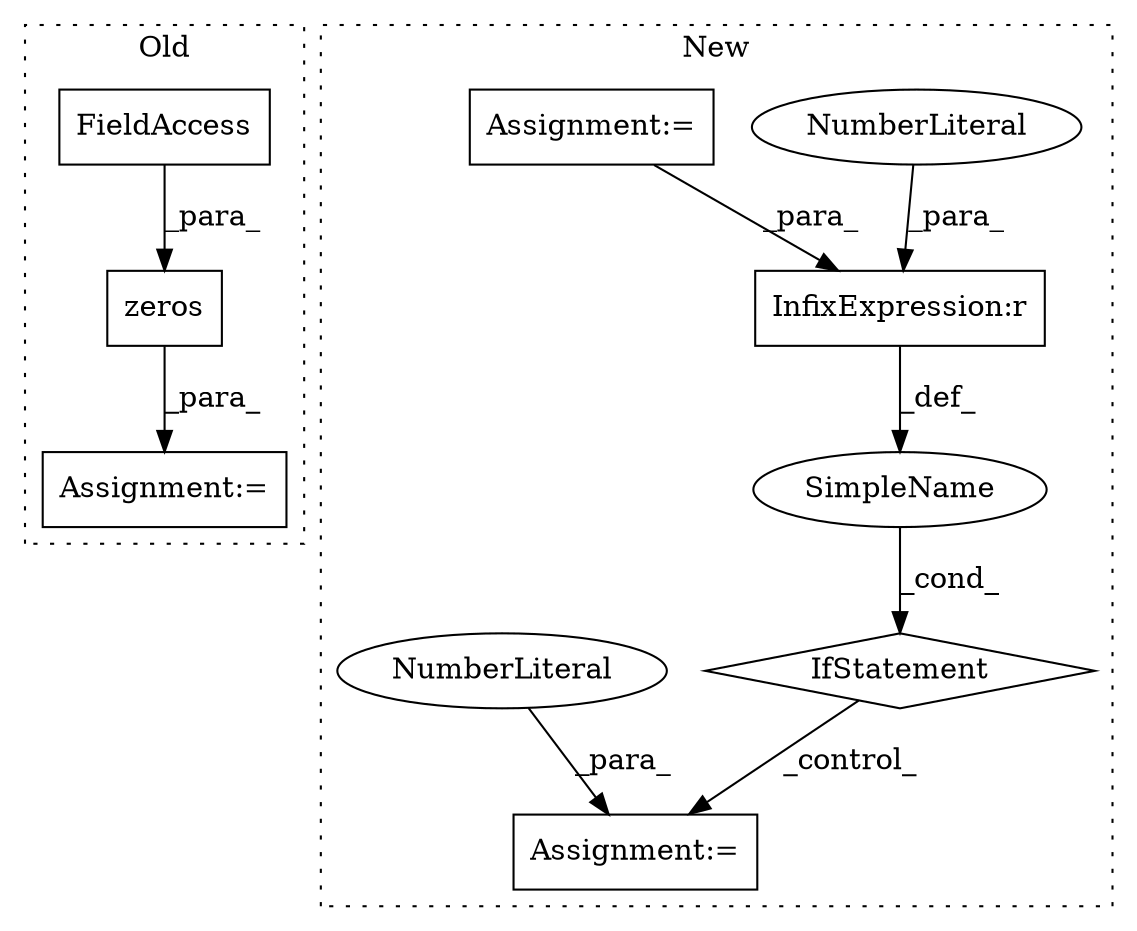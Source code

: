 digraph G {
subgraph cluster0 {
1 [label="zeros" a="32" s="6011,6055" l="6,1" shape="box"];
3 [label="Assignment:=" a="7" s="6004" l="1" shape="box"];
8 [label="FieldAccess" a="22" s="6048" l="7" shape="box"];
label = "Old";
style="dotted";
}
subgraph cluster1 {
2 [label="IfStatement" a="25" s="6654,6676" l="4,2" shape="diamond"];
4 [label="Assignment:=" a="7" s="6702" l="1" shape="box"];
5 [label="SimpleName" a="42" s="" l="" shape="ellipse"];
6 [label="InfixExpression:r" a="27" s="6636" l="3" shape="box"];
7 [label="NumberLiteral" a="34" s="6639" l="6" shape="ellipse"];
9 [label="Assignment:=" a="7" s="3136" l="1" shape="box"];
10 [label="NumberLiteral" a="34" s="6703" l="6" shape="ellipse"];
label = "New";
style="dotted";
}
1 -> 3 [label="_para_"];
2 -> 4 [label="_control_"];
5 -> 2 [label="_cond_"];
6 -> 5 [label="_def_"];
7 -> 6 [label="_para_"];
8 -> 1 [label="_para_"];
9 -> 6 [label="_para_"];
10 -> 4 [label="_para_"];
}